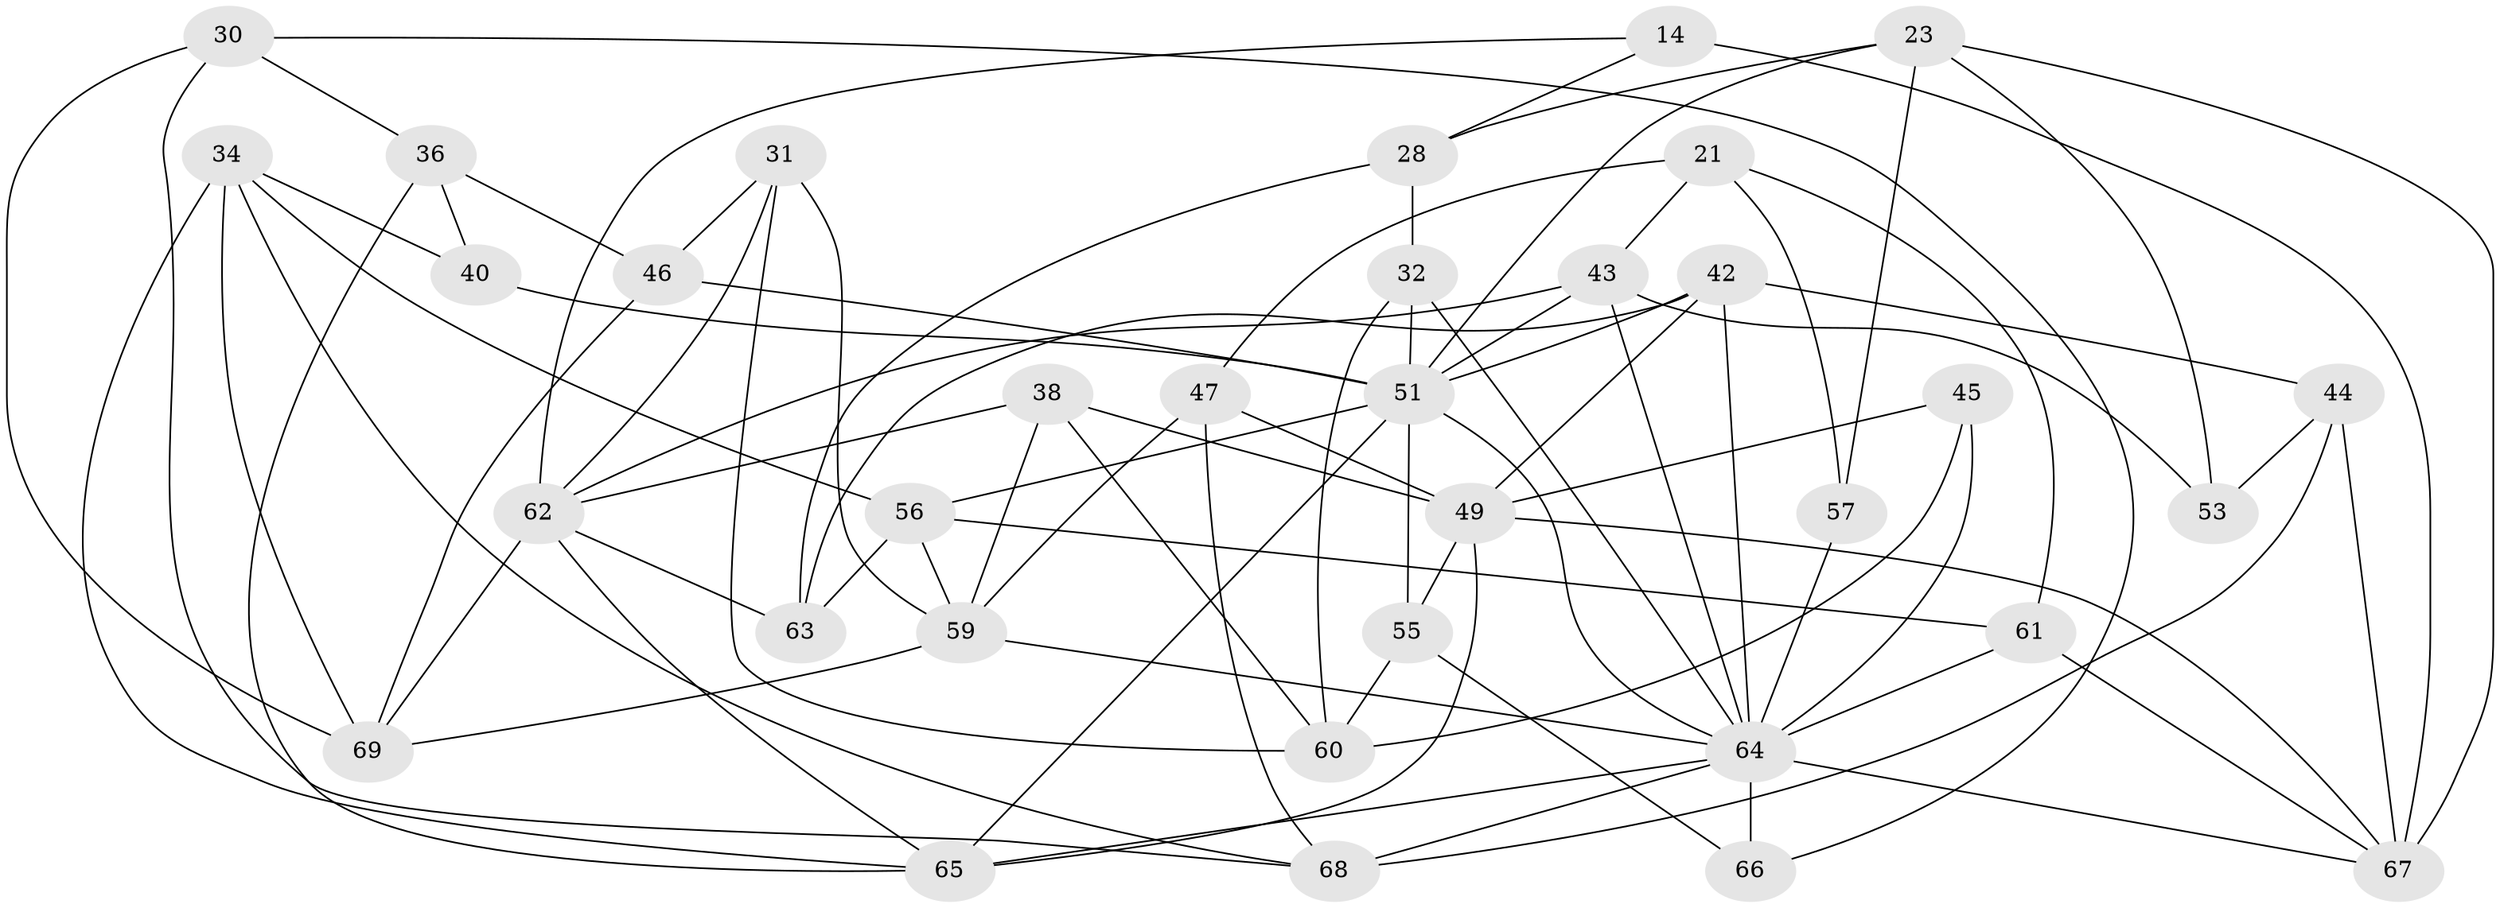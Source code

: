 // original degree distribution, {4: 1.0}
// Generated by graph-tools (version 1.1) at 2025/58/03/09/25 04:58:33]
// undirected, 34 vertices, 82 edges
graph export_dot {
graph [start="1"]
  node [color=gray90,style=filled];
  14;
  21;
  23 [super="+8"];
  28;
  30;
  31;
  32;
  34 [super="+12"];
  36;
  38;
  40;
  42 [super="+3+22"];
  43 [super="+18"];
  44 [super="+26"];
  45;
  46;
  47;
  49 [super="+1+37"];
  51 [super="+27+48"];
  53;
  55 [super="+33"];
  56 [super="+10"];
  57;
  59 [super="+15"];
  60 [super="+16"];
  61 [super="+25"];
  62 [super="+17+19"];
  63;
  64 [super="+11+58+20+41+54"];
  65 [super="+7+29"];
  66 [super="+9"];
  67 [super="+52"];
  68 [super="+50"];
  69 [super="+39"];
  14 -- 62;
  14 -- 28;
  14 -- 67 [weight=2];
  21 -- 61;
  21 -- 47;
  21 -- 43;
  21 -- 57;
  23 -- 53;
  23 -- 67 [weight=2];
  23 -- 57;
  23 -- 28;
  23 -- 51 [weight=3];
  28 -- 32;
  28 -- 63;
  30 -- 36;
  30 -- 69;
  30 -- 66;
  30 -- 68;
  31 -- 46;
  31 -- 62;
  31 -- 60;
  31 -- 59;
  32 -- 60;
  32 -- 51;
  32 -- 64;
  34 -- 69 [weight=2];
  34 -- 65;
  34 -- 56;
  34 -- 40;
  34 -- 68;
  36 -- 46;
  36 -- 40;
  36 -- 65;
  38 -- 59;
  38 -- 60;
  38 -- 49;
  38 -- 62;
  40 -- 51 [weight=2];
  42 -- 49;
  42 -- 63;
  42 -- 44 [weight=2];
  42 -- 51;
  42 -- 64 [weight=3];
  43 -- 53 [weight=2];
  43 -- 64;
  43 -- 51;
  43 -- 62;
  44 -- 53;
  44 -- 68 [weight=2];
  44 -- 67;
  45 -- 60 [weight=2];
  45 -- 49;
  45 -- 64;
  46 -- 51;
  46 -- 69;
  47 -- 49;
  47 -- 68;
  47 -- 59;
  49 -- 65;
  49 -- 55 [weight=2];
  49 -- 67;
  51 -- 65 [weight=2];
  51 -- 55;
  51 -- 56;
  51 -- 64;
  55 -- 60;
  55 -- 66 [weight=2];
  56 -- 61 [weight=2];
  56 -- 63;
  56 -- 59;
  57 -- 64 [weight=2];
  59 -- 69;
  59 -- 64;
  61 -- 67;
  61 -- 64 [weight=2];
  62 -- 65 [weight=2];
  62 -- 69;
  62 -- 63;
  64 -- 65;
  64 -- 68;
  64 -- 66 [weight=3];
  64 -- 67;
}
